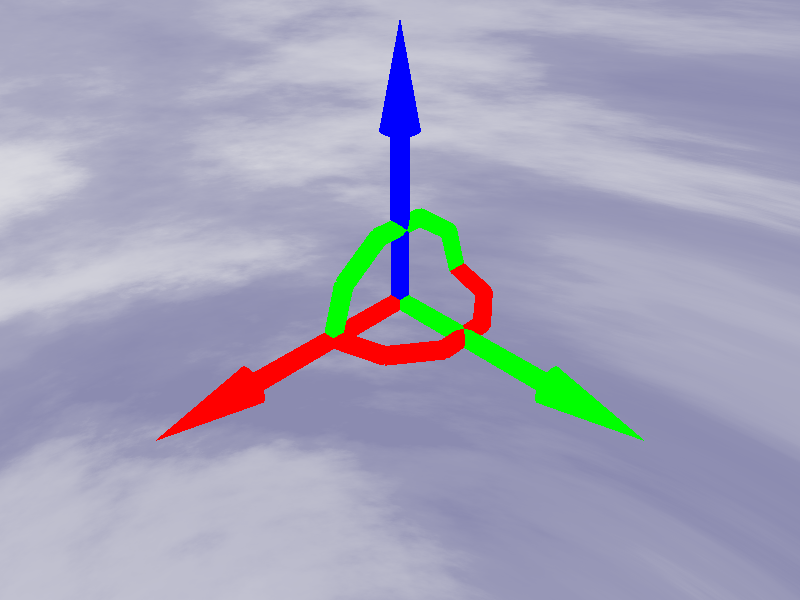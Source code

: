 ﻿#include "colors.inc"
#include "skies.inc"
#declare boolciel=1;
#if (boolciel)
sky_sphere {
    S_Cloud5
    rotate <0,0,0>
}
#end

background { color rgb<1,1,1> }

camera{
	location <20,20,20>
	look_at <0,0,0>
}

light_source { <20,20,20>, color rgb<1,1,1> }

#macro fleche(cylinderStartPoint, cylinderEndPoint, RadiusCylinder, coneEndPoint, radiusCone, Color)

cylinder{
	cylinderStartPoint,           // center of one end
	cylinderEndPoint,             // center of other end
	radiusCylinder                // radius
	open                          // remove end caps
	pigment { Color }             // color of the cylinder
}
cone{
	cylinderEndPoint, 1           // center and radius of one end
	coneEndPoint, radiusCone      // center and radius of other end
	pigment { Color }             // color of the cone
}

#end

#declare radiusCylinder = 0.5;

fleche(<0,0,0>,<10,0,0>,radiusCylinder,<15,0,0>,0,color rgb<1,0,0>) // x 
fleche(<0,0,0>,<0,10,0>,radiusCylinder,<0,15,0>,0,color rgb<0,0,1>) // z
fleche(<0,0,0>,<0,0,10>,radiusCylinder,<0,0,15>,0,color rgb<0,1,0>) // y



#declare n = 5;
#declare points0 = array[n+1];
#declare points1 = array[n+1];
#declare rayon = 5;
#declare circle_color0 = color rgb<0,1,0>;
#declare circle_color1 = color rgb<1,0,0>;
#declare circle_radius = 0.5;

//#for (Identifier, Start, End [, Step])
#for (k, 0, n, 1)

    #local theta = k/n*pi;
    #local points0[k] = <rayon*cos(theta),rayon*sin(theta),0>;
    #local points1[k] = <rayon*cos(theta),rayon*sin(theta),0>;

#end // ----------- end of #for loop

//#for (Identifier, Start, End [, Step])
#for (k, 0, n-1, 1)

    cylinder{
        points0[k],
        points0[k+1],
        circle_radius
        open
        pigment{ circle_color0 }
    }

#end // ----------- end of #for loop

//#for (Identifier, Start, End [, Step])
#for (k, 0, n-1, 1)

    cylinder{
        points0[k],
        points0[k+1],
        circle_radius
        open
        pigment{ circle_color1 }
        rotate <90,0,0>
    }

#end // ----------- end of #for loop